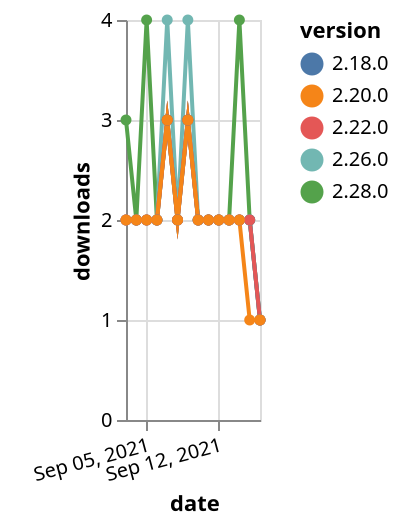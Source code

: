 {"$schema": "https://vega.github.io/schema/vega-lite/v5.json", "description": "A simple bar chart with embedded data.", "data": {"values": [{"date": "2021-09-03", "total": 224, "delta": 3, "version": "2.28.0"}, {"date": "2021-09-04", "total": 226, "delta": 2, "version": "2.28.0"}, {"date": "2021-09-05", "total": 230, "delta": 4, "version": "2.28.0"}, {"date": "2021-09-06", "total": 232, "delta": 2, "version": "2.28.0"}, {"date": "2021-09-07", "total": 235, "delta": 3, "version": "2.28.0"}, {"date": "2021-09-08", "total": 237, "delta": 2, "version": "2.28.0"}, {"date": "2021-09-09", "total": 240, "delta": 3, "version": "2.28.0"}, {"date": "2021-09-10", "total": 242, "delta": 2, "version": "2.28.0"}, {"date": "2021-09-11", "total": 244, "delta": 2, "version": "2.28.0"}, {"date": "2021-09-12", "total": 246, "delta": 2, "version": "2.28.0"}, {"date": "2021-09-13", "total": 248, "delta": 2, "version": "2.28.0"}, {"date": "2021-09-14", "total": 252, "delta": 4, "version": "2.28.0"}, {"date": "2021-09-15", "total": 254, "delta": 2, "version": "2.28.0"}, {"date": "2021-09-16", "total": 255, "delta": 1, "version": "2.28.0"}, {"date": "2021-09-03", "total": 723, "delta": 2, "version": "2.26.0"}, {"date": "2021-09-04", "total": 725, "delta": 2, "version": "2.26.0"}, {"date": "2021-09-05", "total": 727, "delta": 2, "version": "2.26.0"}, {"date": "2021-09-06", "total": 729, "delta": 2, "version": "2.26.0"}, {"date": "2021-09-07", "total": 733, "delta": 4, "version": "2.26.0"}, {"date": "2021-09-08", "total": 735, "delta": 2, "version": "2.26.0"}, {"date": "2021-09-09", "total": 739, "delta": 4, "version": "2.26.0"}, {"date": "2021-09-10", "total": 741, "delta": 2, "version": "2.26.0"}, {"date": "2021-09-11", "total": 743, "delta": 2, "version": "2.26.0"}, {"date": "2021-09-12", "total": 745, "delta": 2, "version": "2.26.0"}, {"date": "2021-09-13", "total": 747, "delta": 2, "version": "2.26.0"}, {"date": "2021-09-14", "total": 749, "delta": 2, "version": "2.26.0"}, {"date": "2021-09-15", "total": 751, "delta": 2, "version": "2.26.0"}, {"date": "2021-09-16", "total": 752, "delta": 1, "version": "2.26.0"}, {"date": "2021-09-03", "total": 2070, "delta": 2, "version": "2.18.0"}, {"date": "2021-09-04", "total": 2072, "delta": 2, "version": "2.18.0"}, {"date": "2021-09-05", "total": 2074, "delta": 2, "version": "2.18.0"}, {"date": "2021-09-06", "total": 2076, "delta": 2, "version": "2.18.0"}, {"date": "2021-09-07", "total": 2079, "delta": 3, "version": "2.18.0"}, {"date": "2021-09-08", "total": 2081, "delta": 2, "version": "2.18.0"}, {"date": "2021-09-09", "total": 2084, "delta": 3, "version": "2.18.0"}, {"date": "2021-09-10", "total": 2086, "delta": 2, "version": "2.18.0"}, {"date": "2021-09-11", "total": 2088, "delta": 2, "version": "2.18.0"}, {"date": "2021-09-12", "total": 2090, "delta": 2, "version": "2.18.0"}, {"date": "2021-09-13", "total": 2092, "delta": 2, "version": "2.18.0"}, {"date": "2021-09-14", "total": 2094, "delta": 2, "version": "2.18.0"}, {"date": "2021-09-15", "total": 2096, "delta": 2, "version": "2.18.0"}, {"date": "2021-09-16", "total": 2097, "delta": 1, "version": "2.18.0"}, {"date": "2021-09-03", "total": 1474, "delta": 2, "version": "2.22.0"}, {"date": "2021-09-04", "total": 1476, "delta": 2, "version": "2.22.0"}, {"date": "2021-09-05", "total": 1478, "delta": 2, "version": "2.22.0"}, {"date": "2021-09-06", "total": 1480, "delta": 2, "version": "2.22.0"}, {"date": "2021-09-07", "total": 1483, "delta": 3, "version": "2.22.0"}, {"date": "2021-09-08", "total": 1485, "delta": 2, "version": "2.22.0"}, {"date": "2021-09-09", "total": 1488, "delta": 3, "version": "2.22.0"}, {"date": "2021-09-10", "total": 1490, "delta": 2, "version": "2.22.0"}, {"date": "2021-09-11", "total": 1492, "delta": 2, "version": "2.22.0"}, {"date": "2021-09-12", "total": 1494, "delta": 2, "version": "2.22.0"}, {"date": "2021-09-13", "total": 1496, "delta": 2, "version": "2.22.0"}, {"date": "2021-09-14", "total": 1498, "delta": 2, "version": "2.22.0"}, {"date": "2021-09-15", "total": 1500, "delta": 2, "version": "2.22.0"}, {"date": "2021-09-16", "total": 1501, "delta": 1, "version": "2.22.0"}, {"date": "2021-09-03", "total": 1623, "delta": 2, "version": "2.20.0"}, {"date": "2021-09-04", "total": 1625, "delta": 2, "version": "2.20.0"}, {"date": "2021-09-05", "total": 1627, "delta": 2, "version": "2.20.0"}, {"date": "2021-09-06", "total": 1629, "delta": 2, "version": "2.20.0"}, {"date": "2021-09-07", "total": 1632, "delta": 3, "version": "2.20.0"}, {"date": "2021-09-08", "total": 1634, "delta": 2, "version": "2.20.0"}, {"date": "2021-09-09", "total": 1637, "delta": 3, "version": "2.20.0"}, {"date": "2021-09-10", "total": 1639, "delta": 2, "version": "2.20.0"}, {"date": "2021-09-11", "total": 1641, "delta": 2, "version": "2.20.0"}, {"date": "2021-09-12", "total": 1643, "delta": 2, "version": "2.20.0"}, {"date": "2021-09-13", "total": 1645, "delta": 2, "version": "2.20.0"}, {"date": "2021-09-14", "total": 1647, "delta": 2, "version": "2.20.0"}, {"date": "2021-09-15", "total": 1648, "delta": 1, "version": "2.20.0"}, {"date": "2021-09-16", "total": 1649, "delta": 1, "version": "2.20.0"}]}, "width": "container", "mark": {"type": "line", "point": {"filled": true}}, "encoding": {"x": {"field": "date", "type": "temporal", "timeUnit": "yearmonthdate", "title": "date", "axis": {"labelAngle": -15}}, "y": {"field": "delta", "type": "quantitative", "title": "downloads"}, "color": {"field": "version", "type": "nominal"}, "tooltip": {"field": "delta"}}}